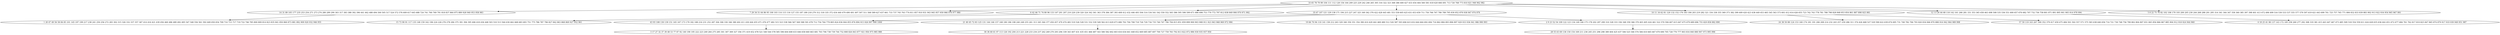 digraph true_tree {
	"0" -> "1"
	"0" -> "2"
	"0" -> "3"
	"0" -> "4"
	"4" -> "5"
	"5" -> "6"
	"0" -> "7"
	"1" -> "8"
	"7" -> "9"
	"4" -> "10"
	"10" -> "11"
	"7" -> "12"
	"4" -> "13"
	"0" -> "14"
	"3" -> "15"
	"14" -> "16"
	"0" -> "17"
	"4" -> "18"
	"18" -> "19"
	"0" [label="33 65 78 79 99 104 111 112 128 156 164 209 225 229 242 246 265 305 316 322 323 368 386 400 427 433 454 464 560 581 618 620 666 691 713 720 768 773 810 821 948 962 982"];
	"1" [label="14 31 89 105 177 235 253 254 271 273 274 280 289 290 303 317 383 388 392 396 441 462 488 494 500 505 517 524 572 576 609 617 645 688 724 741 760 769 791 818 837 864 875 889 928 940 953 958 983"];
	"2" [label="7 29 34 51 64 86 95 100 103 114 115 116 127 155 187 189 218 279 312 318 335 372 434 440 479 490 491 497 507 511 568 589 627 637 661 733 737 745 763 774 811 857 910 931 943 945 957 959 966 976 977 980"];
	"3" [label="6 42 46 71 74 80 96 133 147 201 207 210 220 239 320 324 342 361 363 378 384 387 393 408 412 432 446 493 504 514 534 541 542 550 552 565 586 595 598 599 671 686 698 753 770 772 797 812 838 849 906 970 971 992"];
	"4" [label="35 67 107 121 129 138 171 194 215 227 247 325 349 362 376 422 428 445 481 553 558 605 625 631 653 659 711 750 766 767 780 789 795 830 852 878 938 947 974 979"];
	"5" [label="43 93 108 130 139 151 165 167 173 179 182 188 216 231 252 287 304 306 330 346 380 402 411 430 444 455 471 476 477 482 515 523 538 566 567 569 588 591 678 712 754 764 779 805 824 836 844 855 876 894 915 926 997 999 1000"];
	"6" [label="3 17 27 32 37 39 48 53 77 87 92 140 190 195 222 223 249 264 275 285 301 307 309 327 356 371 419 452 478 521 540 544 578 585 596 604 608 633 646 658 660 663 681 703 706 738 739 744 752 808 826 843 877 921 956 975 985 988"];
	"7" [label="10 11 16 62 81 120 132 152 176 183 184 203 219 282 321 334 338 355 369 373 382 399 409 420 423 438 449 453 465 545 563 573 601 612 614 626 655 723 742 743 778 781 788 798 828 848 853 854 861 887 898 925 981"];
	"8" [label="1 20 47 49 56 58 84 85 101 145 197 199 217 238 241 250 256 272 283 302 315 326 332 337 357 367 414 416 421 439 456 460 486 489 492 495 547 548 556 561 592 649 650 654 709 710 715 717 719 722 746 785 800 809 814 823 835 841 850 860 873 881 892 909 920 932 946 955"];
	"9" [label="24 38 50 88 124 153 160 174 181 191 206 208 214 232 243 257 259 286 311 374 426 468 527 529 590 622 639 674 695 731 749 782 784 793 820 834 846 870 888 916 942 964 989 998"];
	"10" [label="21 40 45 72 83 125 131 144 146 157 168 180 186 198 240 248 255 261 313 345 364 377 450 457 470 474 483 519 526 528 531 532 539 549 562 613 629 673 680 702 704 708 718 726 729 734 735 740 747 790 794 815 851 859 899 900 903 908 911 923 963 968 969 972 984"];
	"11" [label="30 36 60 61 97 113 126 192 204 213 221 228 233 234 237 262 269 270 293 294 339 343 407 431 435 451 466 487 543 580 582 602 603 616 634 641 648 652 669 685 687 697 700 727 759 783 792 813 822 872 886 930 935 937 950"];
	"12" [label="57 59 119 163 267 300 352 379 417 459 475 484 501 502 557 571 575 583 638 640 656 714 721 730 748 756 799 802 804 807 831 845 856 866 867 885 904 912 918 924 944 960"];
	"13" [label="19 66 70 94 110 141 158 212 263 329 340 350 351 354 390 410 429 442 469 480 512 520 587 593 606 623 632 644 664 692 694 716 862 884 893 896 897 929 933 936 941 986 990 993"];
	"14" [label="12 13 26 44 68 118 142 161 266 281 331 353 365 458 463 498 508 535 536 551 600 657 676 682 707 732 736 758 801 871 891 895 901 905 914 978 994"];
	"15" [label="15 73 90 91 117 135 148 159 162 196 224 226 276 278 284 375 391 394 395 406 418 436 448 503 510 513 564 630 662 668 683 693 751 775 786 787 796 827 842 863 868 869 927 952 961"];
	"16" [label="4 18 25 41 98 137 143 172 185 258 260 277 292 308 319 381 415 443 447 467 473 485 509 518 554 559 611 624 628 635 636 642 651 672 677 684 761 762 817 819 825 847 865 874 879 917 919 939 949 951 987"];
	"17" [label="5 8 22 75 76 82 102 106 170 193 200 205 230 244 268 288 291 295 314 341 344 347 358 360 385 397 398 401 413 472 496 499 516 530 533 537 555 577 579 597 619 621 643 699 701 725 757 765 771 806 832 833 839 883 902 913 922 934 954 965 967 991"];
	"18" [label="2 9 23 52 54 109 122 123 134 149 166 175 178 202 297 299 310 328 333 336 348 359 366 370 403 405 424 461 522 570 594 607 615 647 675 679 689 696 755 829 858 882 890"];
	"19" [label="28 55 63 69 136 150 154 169 211 236 245 251 296 298 389 404 425 437 506 525 546 574 584 610 665 667 670 690 705 728 776 777 803 816 840 880 907 973 995 996"];
}
